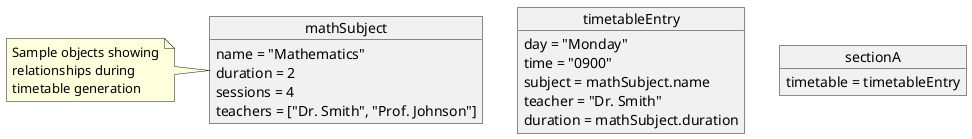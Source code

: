 @startuml
object mathSubject {
  name = "Mathematics"
  duration = 2
  sessions = 4
  teachers = ["Dr. Smith", "Prof. Johnson"]
}

object timetableEntry {
  day = "Monday"
  time = "0900"
  subject = mathSubject.name
  teacher = "Dr. Smith"
  duration = mathSubject.duration
}

object sectionA {
  timetable = timetableEntry
}

note left of mathSubject: Sample objects showing\nrelationships during\ntimetable generation
@enduml